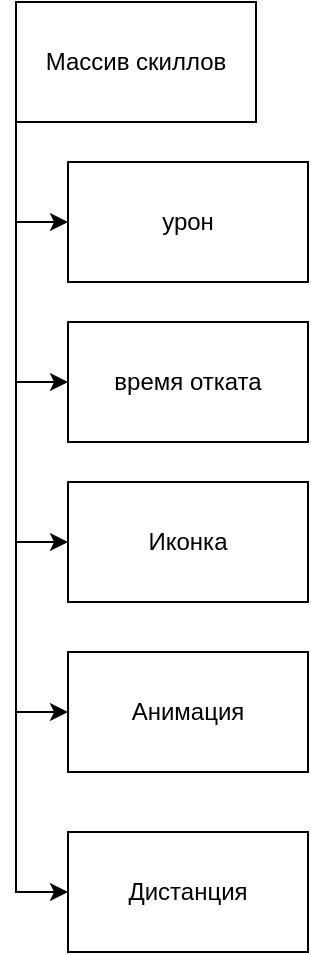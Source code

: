 <mxfile version="22.1.16" type="device">
  <diagram name="Страница — 1" id="R87gwawpsRX5DZW33Yvw">
    <mxGraphModel dx="418" dy="1228" grid="1" gridSize="10" guides="1" tooltips="1" connect="1" arrows="1" fold="1" page="1" pageScale="1" pageWidth="827" pageHeight="1169" math="0" shadow="0">
      <root>
        <mxCell id="0" />
        <mxCell id="1" parent="0" />
        <mxCell id="hZTHAR6i0K3fFT6IlkUh-64" style="edgeStyle=orthogonalEdgeStyle;rounded=0;orthogonalLoop=1;jettySize=auto;html=1;exitX=0;exitY=1;exitDx=0;exitDy=0;entryX=0;entryY=0.5;entryDx=0;entryDy=0;" edge="1" parent="1" source="hZTHAR6i0K3fFT6IlkUh-69" target="hZTHAR6i0K3fFT6IlkUh-70">
          <mxGeometry relative="1" as="geometry" />
        </mxCell>
        <mxCell id="hZTHAR6i0K3fFT6IlkUh-65" style="edgeStyle=orthogonalEdgeStyle;rounded=0;orthogonalLoop=1;jettySize=auto;html=1;exitX=0;exitY=1;exitDx=0;exitDy=0;entryX=0;entryY=0.5;entryDx=0;entryDy=0;" edge="1" parent="1" source="hZTHAR6i0K3fFT6IlkUh-69" target="hZTHAR6i0K3fFT6IlkUh-71">
          <mxGeometry relative="1" as="geometry" />
        </mxCell>
        <mxCell id="hZTHAR6i0K3fFT6IlkUh-66" style="edgeStyle=orthogonalEdgeStyle;rounded=0;orthogonalLoop=1;jettySize=auto;html=1;exitX=0;exitY=1;exitDx=0;exitDy=0;entryX=0;entryY=0.5;entryDx=0;entryDy=0;" edge="1" parent="1" source="hZTHAR6i0K3fFT6IlkUh-69" target="hZTHAR6i0K3fFT6IlkUh-72">
          <mxGeometry relative="1" as="geometry" />
        </mxCell>
        <mxCell id="hZTHAR6i0K3fFT6IlkUh-67" style="edgeStyle=orthogonalEdgeStyle;rounded=0;orthogonalLoop=1;jettySize=auto;html=1;exitX=0;exitY=1;exitDx=0;exitDy=0;entryX=0;entryY=0.5;entryDx=0;entryDy=0;" edge="1" parent="1" source="hZTHAR6i0K3fFT6IlkUh-69" target="hZTHAR6i0K3fFT6IlkUh-73">
          <mxGeometry relative="1" as="geometry" />
        </mxCell>
        <mxCell id="hZTHAR6i0K3fFT6IlkUh-68" style="edgeStyle=orthogonalEdgeStyle;rounded=0;orthogonalLoop=1;jettySize=auto;html=1;exitX=0;exitY=1;exitDx=0;exitDy=0;entryX=0;entryY=0.5;entryDx=0;entryDy=0;" edge="1" parent="1" source="hZTHAR6i0K3fFT6IlkUh-69" target="hZTHAR6i0K3fFT6IlkUh-74">
          <mxGeometry relative="1" as="geometry" />
        </mxCell>
        <mxCell id="hZTHAR6i0K3fFT6IlkUh-69" value="Массив скиллов" style="rounded=0;whiteSpace=wrap;html=1;" vertex="1" parent="1">
          <mxGeometry x="2068" y="90" width="120" height="60" as="geometry" />
        </mxCell>
        <mxCell id="hZTHAR6i0K3fFT6IlkUh-70" value="урон" style="rounded=0;whiteSpace=wrap;html=1;" vertex="1" parent="1">
          <mxGeometry x="2094" y="170" width="120" height="60" as="geometry" />
        </mxCell>
        <mxCell id="hZTHAR6i0K3fFT6IlkUh-71" value="время отката" style="rounded=0;whiteSpace=wrap;html=1;" vertex="1" parent="1">
          <mxGeometry x="2094" y="250" width="120" height="60" as="geometry" />
        </mxCell>
        <mxCell id="hZTHAR6i0K3fFT6IlkUh-72" value="Иконка" style="rounded=0;whiteSpace=wrap;html=1;" vertex="1" parent="1">
          <mxGeometry x="2094" y="330" width="120" height="60" as="geometry" />
        </mxCell>
        <mxCell id="hZTHAR6i0K3fFT6IlkUh-73" value="Анимация" style="rounded=0;whiteSpace=wrap;html=1;" vertex="1" parent="1">
          <mxGeometry x="2094" y="415" width="120" height="60" as="geometry" />
        </mxCell>
        <mxCell id="hZTHAR6i0K3fFT6IlkUh-74" value="Дистанция" style="rounded=0;whiteSpace=wrap;html=1;" vertex="1" parent="1">
          <mxGeometry x="2094" y="505" width="120" height="60" as="geometry" />
        </mxCell>
      </root>
    </mxGraphModel>
  </diagram>
</mxfile>
